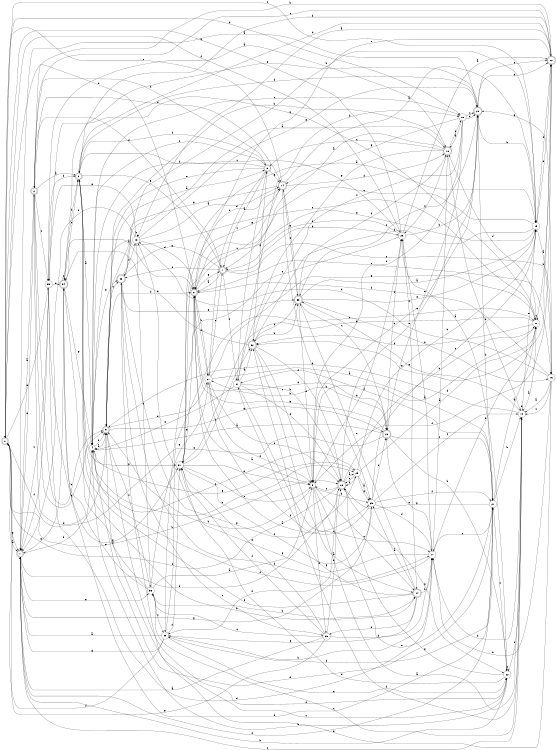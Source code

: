 digraph n32_4 {
__start0 [label="" shape="none"];

rankdir=LR;
size="8,5";

s0 [style="rounded,filled", color="black", fillcolor="white" shape="doublecircle", label="0"];
s1 [style="rounded,filled", color="black", fillcolor="white" shape="doublecircle", label="1"];
s2 [style="rounded,filled", color="black", fillcolor="white" shape="doublecircle", label="2"];
s3 [style="rounded,filled", color="black", fillcolor="white" shape="doublecircle", label="3"];
s4 [style="filled", color="black", fillcolor="white" shape="circle", label="4"];
s5 [style="rounded,filled", color="black", fillcolor="white" shape="doublecircle", label="5"];
s6 [style="rounded,filled", color="black", fillcolor="white" shape="doublecircle", label="6"];
s7 [style="rounded,filled", color="black", fillcolor="white" shape="doublecircle", label="7"];
s8 [style="rounded,filled", color="black", fillcolor="white" shape="doublecircle", label="8"];
s9 [style="filled", color="black", fillcolor="white" shape="circle", label="9"];
s10 [style="filled", color="black", fillcolor="white" shape="circle", label="10"];
s11 [style="filled", color="black", fillcolor="white" shape="circle", label="11"];
s12 [style="rounded,filled", color="black", fillcolor="white" shape="doublecircle", label="12"];
s13 [style="filled", color="black", fillcolor="white" shape="circle", label="13"];
s14 [style="rounded,filled", color="black", fillcolor="white" shape="doublecircle", label="14"];
s15 [style="filled", color="black", fillcolor="white" shape="circle", label="15"];
s16 [style="filled", color="black", fillcolor="white" shape="circle", label="16"];
s17 [style="filled", color="black", fillcolor="white" shape="circle", label="17"];
s18 [style="rounded,filled", color="black", fillcolor="white" shape="doublecircle", label="18"];
s19 [style="filled", color="black", fillcolor="white" shape="circle", label="19"];
s20 [style="rounded,filled", color="black", fillcolor="white" shape="doublecircle", label="20"];
s21 [style="filled", color="black", fillcolor="white" shape="circle", label="21"];
s22 [style="filled", color="black", fillcolor="white" shape="circle", label="22"];
s23 [style="filled", color="black", fillcolor="white" shape="circle", label="23"];
s24 [style="rounded,filled", color="black", fillcolor="white" shape="doublecircle", label="24"];
s25 [style="filled", color="black", fillcolor="white" shape="circle", label="25"];
s26 [style="rounded,filled", color="black", fillcolor="white" shape="doublecircle", label="26"];
s27 [style="filled", color="black", fillcolor="white" shape="circle", label="27"];
s28 [style="rounded,filled", color="black", fillcolor="white" shape="doublecircle", label="28"];
s29 [style="filled", color="black", fillcolor="white" shape="circle", label="29"];
s30 [style="filled", color="black", fillcolor="white" shape="circle", label="30"];
s31 [style="filled", color="black", fillcolor="white" shape="circle", label="31"];
s32 [style="rounded,filled", color="black", fillcolor="white" shape="doublecircle", label="32"];
s33 [style="rounded,filled", color="black", fillcolor="white" shape="doublecircle", label="33"];
s34 [style="rounded,filled", color="black", fillcolor="white" shape="doublecircle", label="34"];
s35 [style="filled", color="black", fillcolor="white" shape="circle", label="35"];
s36 [style="filled", color="black", fillcolor="white" shape="circle", label="36"];
s37 [style="filled", color="black", fillcolor="white" shape="circle", label="37"];
s38 [style="rounded,filled", color="black", fillcolor="white" shape="doublecircle", label="38"];
s39 [style="filled", color="black", fillcolor="white" shape="circle", label="39"];
s0 -> s1 [label="a"];
s0 -> s28 [label="b"];
s0 -> s15 [label="c"];
s0 -> s19 [label="d"];
s0 -> s39 [label="e"];
s0 -> s23 [label="f"];
s0 -> s1 [label="g"];
s1 -> s2 [label="a"];
s1 -> s22 [label="b"];
s1 -> s10 [label="c"];
s1 -> s28 [label="d"];
s1 -> s36 [label="e"];
s1 -> s21 [label="f"];
s1 -> s34 [label="g"];
s2 -> s3 [label="a"];
s2 -> s5 [label="b"];
s2 -> s39 [label="c"];
s2 -> s4 [label="d"];
s2 -> s1 [label="e"];
s2 -> s14 [label="f"];
s2 -> s5 [label="g"];
s3 -> s4 [label="a"];
s3 -> s12 [label="b"];
s3 -> s29 [label="c"];
s3 -> s20 [label="d"];
s3 -> s7 [label="e"];
s3 -> s6 [label="f"];
s3 -> s31 [label="g"];
s4 -> s5 [label="a"];
s4 -> s29 [label="b"];
s4 -> s19 [label="c"];
s4 -> s21 [label="d"];
s4 -> s11 [label="e"];
s4 -> s5 [label="f"];
s4 -> s38 [label="g"];
s5 -> s6 [label="a"];
s5 -> s1 [label="b"];
s5 -> s38 [label="c"];
s5 -> s8 [label="d"];
s5 -> s27 [label="e"];
s5 -> s22 [label="f"];
s5 -> s26 [label="g"];
s6 -> s7 [label="a"];
s6 -> s2 [label="b"];
s6 -> s4 [label="c"];
s6 -> s27 [label="d"];
s6 -> s5 [label="e"];
s6 -> s4 [label="f"];
s6 -> s14 [label="g"];
s7 -> s8 [label="a"];
s7 -> s23 [label="b"];
s7 -> s16 [label="c"];
s7 -> s2 [label="d"];
s7 -> s38 [label="e"];
s7 -> s37 [label="f"];
s7 -> s38 [label="g"];
s8 -> s9 [label="a"];
s8 -> s26 [label="b"];
s8 -> s14 [label="c"];
s8 -> s0 [label="d"];
s8 -> s16 [label="e"];
s8 -> s27 [label="f"];
s8 -> s7 [label="g"];
s9 -> s10 [label="a"];
s9 -> s5 [label="b"];
s9 -> s24 [label="c"];
s9 -> s35 [label="d"];
s9 -> s21 [label="e"];
s9 -> s25 [label="f"];
s9 -> s23 [label="g"];
s10 -> s11 [label="a"];
s10 -> s5 [label="b"];
s10 -> s36 [label="c"];
s10 -> s10 [label="d"];
s10 -> s15 [label="e"];
s10 -> s32 [label="f"];
s10 -> s33 [label="g"];
s11 -> s9 [label="a"];
s11 -> s12 [label="b"];
s11 -> s11 [label="c"];
s11 -> s18 [label="d"];
s11 -> s31 [label="e"];
s11 -> s32 [label="f"];
s11 -> s39 [label="g"];
s12 -> s13 [label="a"];
s12 -> s2 [label="b"];
s12 -> s2 [label="c"];
s12 -> s3 [label="d"];
s12 -> s8 [label="e"];
s12 -> s9 [label="f"];
s12 -> s32 [label="g"];
s13 -> s14 [label="a"];
s13 -> s13 [label="b"];
s13 -> s36 [label="c"];
s13 -> s8 [label="d"];
s13 -> s39 [label="e"];
s13 -> s1 [label="f"];
s13 -> s20 [label="g"];
s14 -> s15 [label="a"];
s14 -> s25 [label="b"];
s14 -> s8 [label="c"];
s14 -> s18 [label="d"];
s14 -> s0 [label="e"];
s14 -> s33 [label="f"];
s14 -> s5 [label="g"];
s15 -> s16 [label="a"];
s15 -> s20 [label="b"];
s15 -> s8 [label="c"];
s15 -> s32 [label="d"];
s15 -> s12 [label="e"];
s15 -> s12 [label="f"];
s15 -> s31 [label="g"];
s16 -> s10 [label="a"];
s16 -> s17 [label="b"];
s16 -> s10 [label="c"];
s16 -> s13 [label="d"];
s16 -> s38 [label="e"];
s16 -> s8 [label="f"];
s16 -> s20 [label="g"];
s17 -> s18 [label="a"];
s17 -> s11 [label="b"];
s17 -> s26 [label="c"];
s17 -> s10 [label="d"];
s17 -> s23 [label="e"];
s17 -> s4 [label="f"];
s17 -> s13 [label="g"];
s18 -> s7 [label="a"];
s18 -> s5 [label="b"];
s18 -> s6 [label="c"];
s18 -> s10 [label="d"];
s18 -> s19 [label="e"];
s18 -> s23 [label="f"];
s18 -> s37 [label="g"];
s19 -> s18 [label="a"];
s19 -> s9 [label="b"];
s19 -> s20 [label="c"];
s19 -> s20 [label="d"];
s19 -> s26 [label="e"];
s19 -> s32 [label="f"];
s19 -> s14 [label="g"];
s20 -> s1 [label="a"];
s20 -> s9 [label="b"];
s20 -> s12 [label="c"];
s20 -> s21 [label="d"];
s20 -> s34 [label="e"];
s20 -> s33 [label="f"];
s20 -> s12 [label="g"];
s21 -> s11 [label="a"];
s21 -> s10 [label="b"];
s21 -> s22 [label="c"];
s21 -> s30 [label="d"];
s21 -> s17 [label="e"];
s21 -> s37 [label="f"];
s21 -> s28 [label="g"];
s22 -> s23 [label="a"];
s22 -> s4 [label="b"];
s22 -> s5 [label="c"];
s22 -> s31 [label="d"];
s22 -> s22 [label="e"];
s22 -> s10 [label="f"];
s22 -> s28 [label="g"];
s23 -> s12 [label="a"];
s23 -> s20 [label="b"];
s23 -> s3 [label="c"];
s23 -> s24 [label="d"];
s23 -> s30 [label="e"];
s23 -> s7 [label="f"];
s23 -> s0 [label="g"];
s24 -> s25 [label="a"];
s24 -> s17 [label="b"];
s24 -> s33 [label="c"];
s24 -> s35 [label="d"];
s24 -> s30 [label="e"];
s24 -> s3 [label="f"];
s24 -> s37 [label="g"];
s25 -> s8 [label="a"];
s25 -> s26 [label="b"];
s25 -> s10 [label="c"];
s25 -> s17 [label="d"];
s25 -> s15 [label="e"];
s25 -> s21 [label="f"];
s25 -> s1 [label="g"];
s26 -> s4 [label="a"];
s26 -> s22 [label="b"];
s26 -> s21 [label="c"];
s26 -> s27 [label="d"];
s26 -> s0 [label="e"];
s26 -> s23 [label="f"];
s26 -> s8 [label="g"];
s27 -> s21 [label="a"];
s27 -> s8 [label="b"];
s27 -> s7 [label="c"];
s27 -> s9 [label="d"];
s27 -> s28 [label="e"];
s27 -> s25 [label="f"];
s27 -> s11 [label="g"];
s28 -> s29 [label="a"];
s28 -> s11 [label="b"];
s28 -> s9 [label="c"];
s28 -> s30 [label="d"];
s28 -> s20 [label="e"];
s28 -> s0 [label="f"];
s28 -> s22 [label="g"];
s29 -> s25 [label="a"];
s29 -> s15 [label="b"];
s29 -> s28 [label="c"];
s29 -> s11 [label="d"];
s29 -> s4 [label="e"];
s29 -> s28 [label="f"];
s29 -> s25 [label="g"];
s30 -> s1 [label="a"];
s30 -> s17 [label="b"];
s30 -> s11 [label="c"];
s30 -> s31 [label="d"];
s30 -> s22 [label="e"];
s30 -> s0 [label="f"];
s30 -> s1 [label="g"];
s31 -> s15 [label="a"];
s31 -> s14 [label="b"];
s31 -> s25 [label="c"];
s31 -> s9 [label="d"];
s31 -> s9 [label="e"];
s31 -> s32 [label="f"];
s31 -> s8 [label="g"];
s32 -> s24 [label="a"];
s32 -> s33 [label="b"];
s32 -> s9 [label="c"];
s32 -> s33 [label="d"];
s32 -> s34 [label="e"];
s32 -> s28 [label="f"];
s32 -> s6 [label="g"];
s33 -> s15 [label="a"];
s33 -> s16 [label="b"];
s33 -> s26 [label="c"];
s33 -> s9 [label="d"];
s33 -> s15 [label="e"];
s33 -> s18 [label="f"];
s33 -> s14 [label="g"];
s34 -> s8 [label="a"];
s34 -> s24 [label="b"];
s34 -> s34 [label="c"];
s34 -> s21 [label="d"];
s34 -> s3 [label="e"];
s34 -> s3 [label="f"];
s34 -> s4 [label="g"];
s35 -> s1 [label="a"];
s35 -> s17 [label="b"];
s35 -> s36 [label="c"];
s35 -> s28 [label="d"];
s35 -> s31 [label="e"];
s35 -> s31 [label="f"];
s35 -> s0 [label="g"];
s36 -> s9 [label="a"];
s36 -> s24 [label="b"];
s36 -> s30 [label="c"];
s36 -> s3 [label="d"];
s36 -> s34 [label="e"];
s36 -> s5 [label="f"];
s36 -> s27 [label="g"];
s37 -> s32 [label="a"];
s37 -> s28 [label="b"];
s37 -> s17 [label="c"];
s37 -> s19 [label="d"];
s37 -> s4 [label="e"];
s37 -> s28 [label="f"];
s37 -> s6 [label="g"];
s38 -> s18 [label="a"];
s38 -> s15 [label="b"];
s38 -> s35 [label="c"];
s38 -> s13 [label="d"];
s38 -> s33 [label="e"];
s38 -> s17 [label="f"];
s38 -> s29 [label="g"];
s39 -> s18 [label="a"];
s39 -> s3 [label="b"];
s39 -> s1 [label="c"];
s39 -> s17 [label="d"];
s39 -> s34 [label="e"];
s39 -> s1 [label="f"];
s39 -> s31 [label="g"];

}